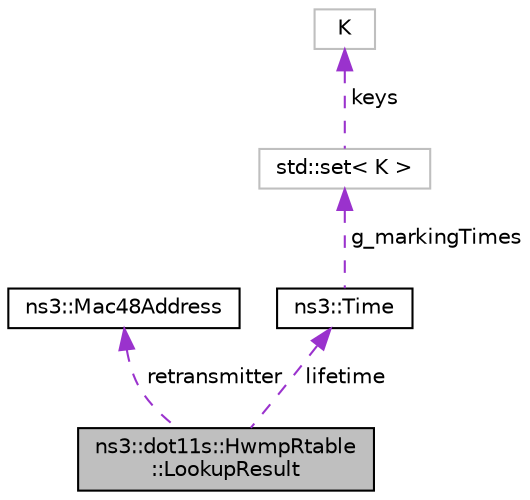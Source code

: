 digraph "ns3::dot11s::HwmpRtable::LookupResult"
{
 // LATEX_PDF_SIZE
  edge [fontname="Helvetica",fontsize="10",labelfontname="Helvetica",labelfontsize="10"];
  node [fontname="Helvetica",fontsize="10",shape=record];
  Node1 [label="ns3::dot11s::HwmpRtable\l::LookupResult",height=0.2,width=0.4,color="black", fillcolor="grey75", style="filled", fontcolor="black",tooltip="Route lookup result, return type of LookupXXX methods."];
  Node2 -> Node1 [dir="back",color="darkorchid3",fontsize="10",style="dashed",label=" retransmitter" ,fontname="Helvetica"];
  Node2 [label="ns3::Mac48Address",height=0.2,width=0.4,color="black", fillcolor="white", style="filled",URL="$classns3_1_1_mac48_address.html",tooltip="an EUI-48 address"];
  Node3 -> Node1 [dir="back",color="darkorchid3",fontsize="10",style="dashed",label=" lifetime" ,fontname="Helvetica"];
  Node3 [label="ns3::Time",height=0.2,width=0.4,color="black", fillcolor="white", style="filled",URL="$classns3_1_1_time.html",tooltip="Simulation virtual time values and global simulation resolution."];
  Node4 -> Node3 [dir="back",color="darkorchid3",fontsize="10",style="dashed",label=" g_markingTimes" ,fontname="Helvetica"];
  Node4 [label="std::set\< K \>",height=0.2,width=0.4,color="grey75", fillcolor="white", style="filled",tooltip=" "];
  Node5 -> Node4 [dir="back",color="darkorchid3",fontsize="10",style="dashed",label=" keys" ,fontname="Helvetica"];
  Node5 [label="K",height=0.2,width=0.4,color="grey75", fillcolor="white", style="filled",tooltip=" "];
}
